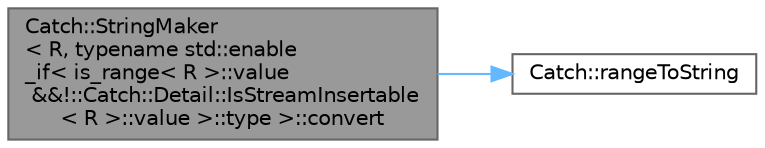 digraph "Catch::StringMaker&lt; R, typename std::enable_if&lt; is_range&lt; R &gt;::value &amp;&amp;!::Catch::Detail::IsStreamInsertable&lt; R &gt;::value &gt;::type &gt;::convert"
{
 // LATEX_PDF_SIZE
  bgcolor="transparent";
  edge [fontname=Helvetica,fontsize=10,labelfontname=Helvetica,labelfontsize=10];
  node [fontname=Helvetica,fontsize=10,shape=box,height=0.2,width=0.4];
  rankdir="LR";
  Node1 [id="Node000001",label="Catch::StringMaker\l\< R, typename std::enable\l_if\< is_range\< R \>::value\l &&!::Catch::Detail::IsStreamInsertable\l\< R \>::value \>::type \>::convert",height=0.2,width=0.4,color="gray40", fillcolor="grey60", style="filled", fontcolor="black",tooltip=" "];
  Node1 -> Node2 [id="edge1_Node000001_Node000002",color="steelblue1",style="solid",tooltip=" "];
  Node2 [id="Node000002",label="Catch::rangeToString",height=0.2,width=0.4,color="grey40", fillcolor="white", style="filled",URL="$namespace_catch.html#af13494e925a793e3e7143c6ce6f442c2",tooltip=" "];
}
